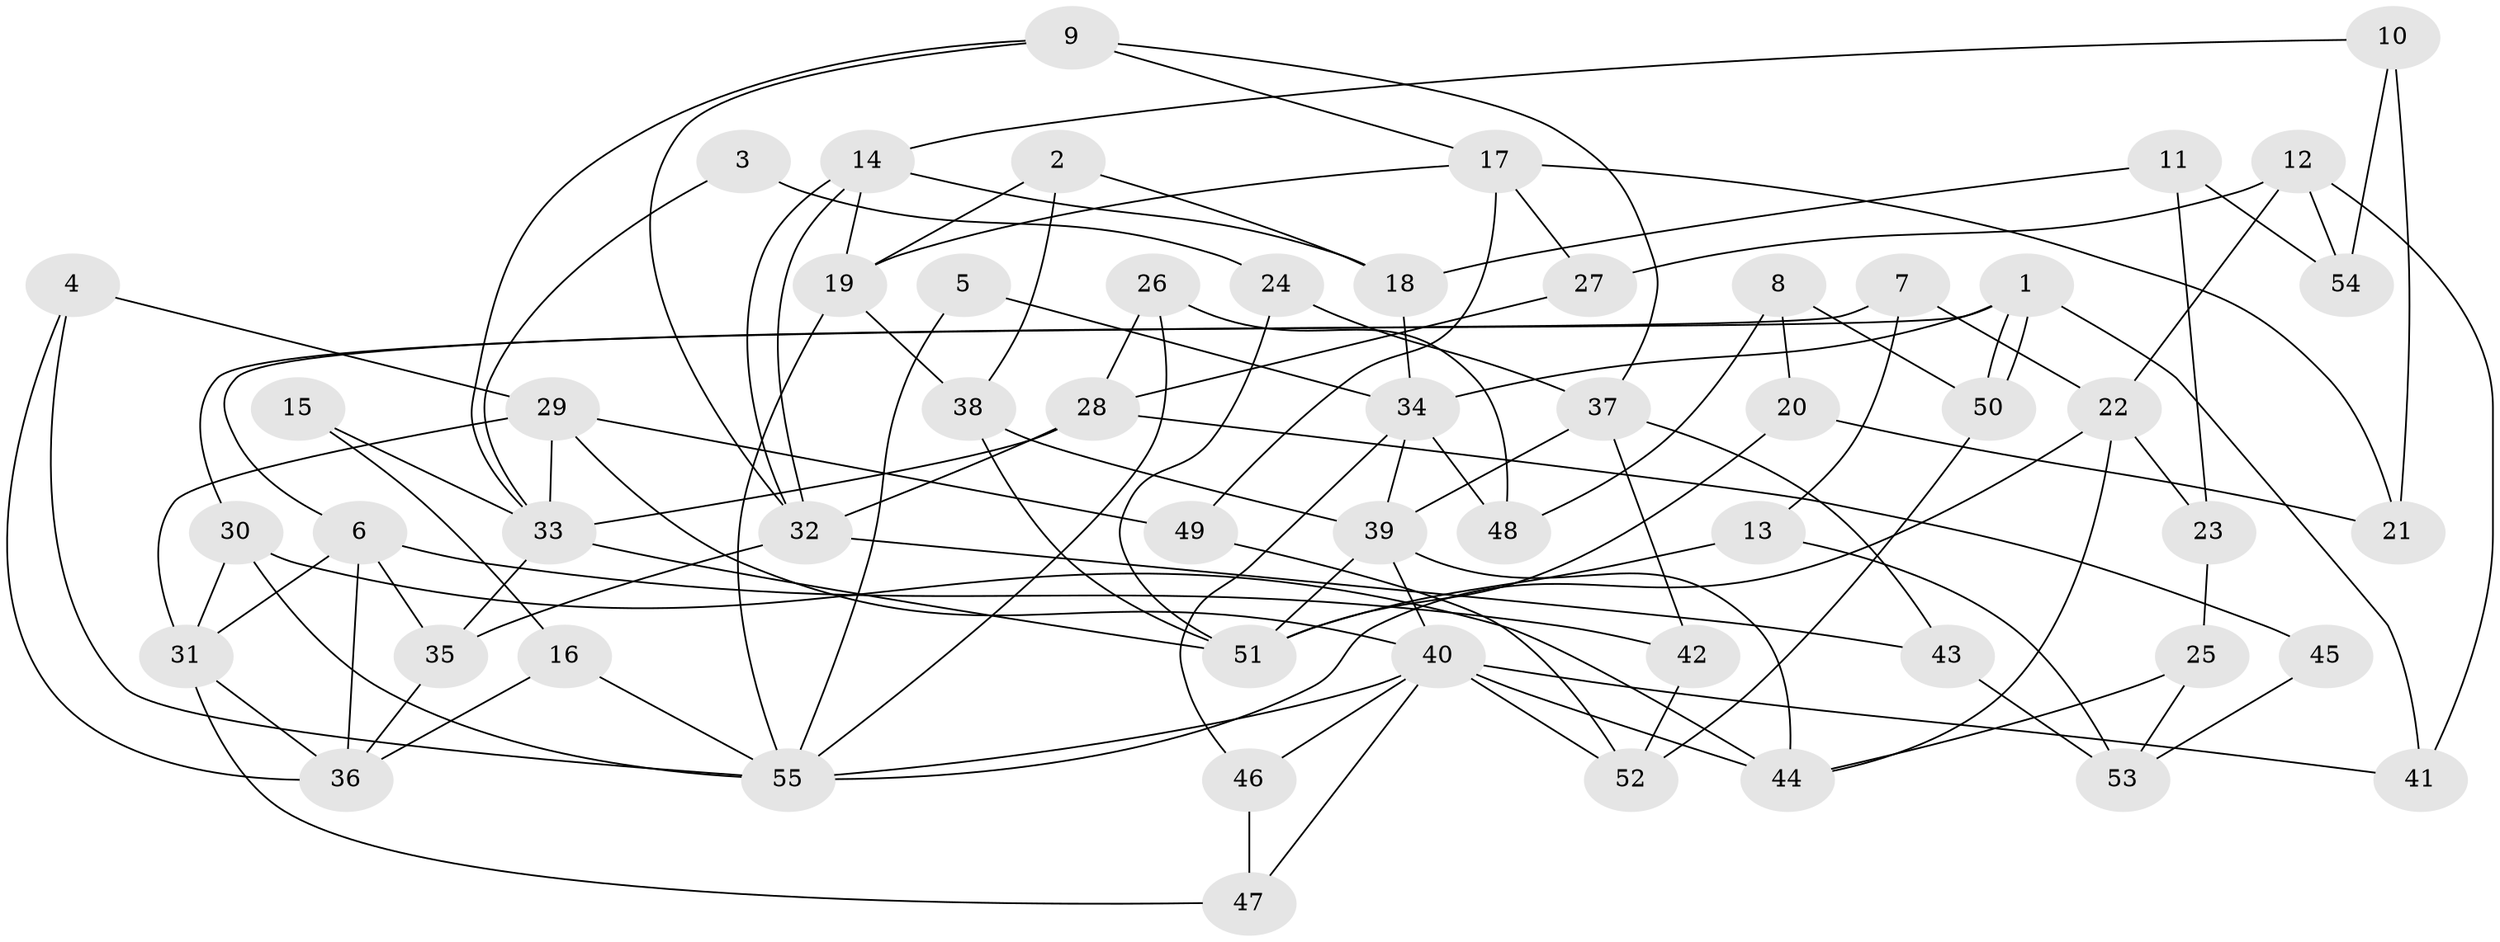 // coarse degree distribution, {9: 0.08823529411764706, 4: 0.08823529411764706, 3: 0.3235294117647059, 6: 0.23529411764705882, 2: 0.029411764705882353, 5: 0.17647058823529413, 11: 0.029411764705882353, 7: 0.029411764705882353}
// Generated by graph-tools (version 1.1) at 2025/23/03/03/25 07:23:56]
// undirected, 55 vertices, 110 edges
graph export_dot {
graph [start="1"]
  node [color=gray90,style=filled];
  1;
  2;
  3;
  4;
  5;
  6;
  7;
  8;
  9;
  10;
  11;
  12;
  13;
  14;
  15;
  16;
  17;
  18;
  19;
  20;
  21;
  22;
  23;
  24;
  25;
  26;
  27;
  28;
  29;
  30;
  31;
  32;
  33;
  34;
  35;
  36;
  37;
  38;
  39;
  40;
  41;
  42;
  43;
  44;
  45;
  46;
  47;
  48;
  49;
  50;
  51;
  52;
  53;
  54;
  55;
  1 -- 50;
  1 -- 50;
  1 -- 34;
  1 -- 6;
  1 -- 41;
  2 -- 38;
  2 -- 19;
  2 -- 18;
  3 -- 24;
  3 -- 33;
  4 -- 36;
  4 -- 29;
  4 -- 55;
  5 -- 34;
  5 -- 55;
  6 -- 35;
  6 -- 31;
  6 -- 36;
  6 -- 42;
  7 -- 22;
  7 -- 30;
  7 -- 13;
  8 -- 48;
  8 -- 50;
  8 -- 20;
  9 -- 33;
  9 -- 32;
  9 -- 17;
  9 -- 37;
  10 -- 14;
  10 -- 21;
  10 -- 54;
  11 -- 18;
  11 -- 23;
  11 -- 54;
  12 -- 41;
  12 -- 54;
  12 -- 22;
  12 -- 27;
  13 -- 51;
  13 -- 53;
  14 -- 19;
  14 -- 32;
  14 -- 32;
  14 -- 18;
  15 -- 33;
  15 -- 16;
  16 -- 55;
  16 -- 36;
  17 -- 27;
  17 -- 19;
  17 -- 21;
  17 -- 49;
  18 -- 34;
  19 -- 55;
  19 -- 38;
  20 -- 51;
  20 -- 21;
  22 -- 55;
  22 -- 23;
  22 -- 44;
  23 -- 25;
  24 -- 37;
  24 -- 51;
  25 -- 44;
  25 -- 53;
  26 -- 28;
  26 -- 55;
  26 -- 48;
  27 -- 28;
  28 -- 33;
  28 -- 32;
  28 -- 45;
  29 -- 40;
  29 -- 31;
  29 -- 33;
  29 -- 49;
  30 -- 55;
  30 -- 44;
  30 -- 31;
  31 -- 36;
  31 -- 47;
  32 -- 35;
  32 -- 43;
  33 -- 51;
  33 -- 35;
  34 -- 39;
  34 -- 46;
  34 -- 48;
  35 -- 36;
  37 -- 42;
  37 -- 39;
  37 -- 43;
  38 -- 39;
  38 -- 51;
  39 -- 44;
  39 -- 40;
  39 -- 51;
  40 -- 47;
  40 -- 41;
  40 -- 44;
  40 -- 46;
  40 -- 52;
  40 -- 55;
  42 -- 52;
  43 -- 53;
  45 -- 53;
  46 -- 47;
  49 -- 52;
  50 -- 52;
}
